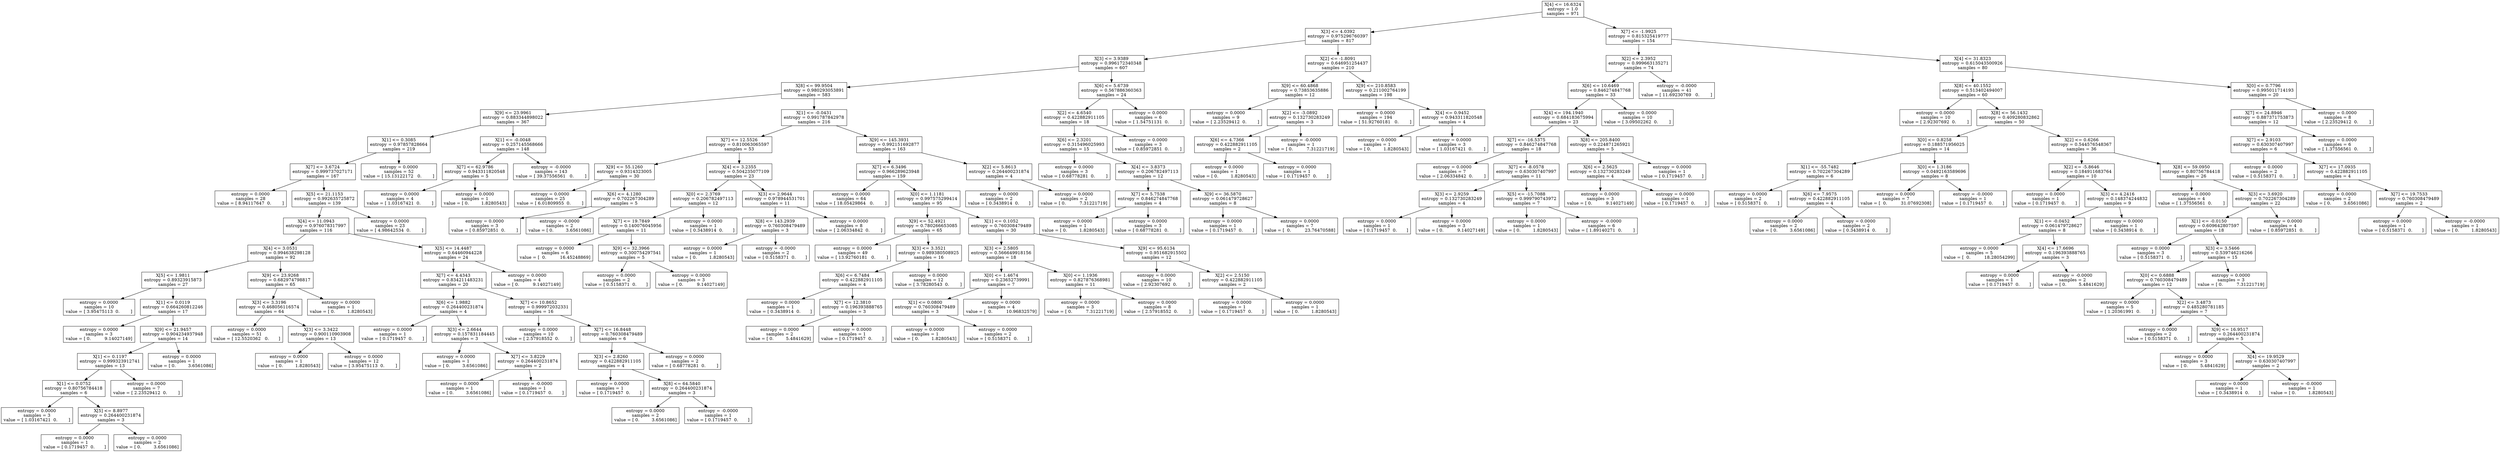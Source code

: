 digraph Tree {
0 [label="X[4] <= 16.6324\nentropy = 1.0\nsamples = 971", shape="box"] ;
1 [label="X[3] <= 4.0392\nentropy = 0.975296760397\nsamples = 817", shape="box"] ;
0 -> 1 ;
2 [label="X[3] <= 3.9389\nentropy = 0.996172340348\nsamples = 607", shape="box"] ;
1 -> 2 ;
3 [label="X[8] <= 99.9504\nentropy = 0.980293053891\nsamples = 583", shape="box"] ;
2 -> 3 ;
4 [label="X[9] <= 23.9961\nentropy = 0.883344898022\nsamples = 367", shape="box"] ;
3 -> 4 ;
5 [label="X[1] <= 0.3085\nentropy = 0.97857828664\nsamples = 219", shape="box"] ;
4 -> 5 ;
6 [label="X[7] <= 3.6724\nentropy = 0.999737027171\nsamples = 167", shape="box"] ;
5 -> 6 ;
7 [label="entropy = 0.0000\nsamples = 28\nvalue = [ 8.94117647  0.        ]", shape="box"] ;
6 -> 7 ;
8 [label="X[5] <= 21.1153\nentropy = 0.992635725872\nsamples = 139", shape="box"] ;
6 -> 8 ;
9 [label="X[4] <= 11.0943\nentropy = 0.976078317997\nsamples = 116", shape="box"] ;
8 -> 9 ;
10 [label="X[4] <= 3.0531\nentropy = 0.994638298128\nsamples = 92", shape="box"] ;
9 -> 10 ;
11 [label="X[5] <= 1.9811\nentropy = 0.89323915873\nsamples = 27", shape="box"] ;
10 -> 11 ;
12 [label="entropy = 0.0000\nsamples = 10\nvalue = [ 3.95475113  0.        ]", shape="box"] ;
11 -> 12 ;
13 [label="X[1] <= 0.0119\nentropy = 0.664260812246\nsamples = 17", shape="box"] ;
11 -> 13 ;
14 [label="entropy = 0.0000\nsamples = 3\nvalue = [ 0.          9.14027149]", shape="box"] ;
13 -> 14 ;
15 [label="X[9] <= 21.9457\nentropy = 0.904234937948\nsamples = 14", shape="box"] ;
13 -> 15 ;
16 [label="X[1] <= 0.1197\nentropy = 0.999323912741\nsamples = 13", shape="box"] ;
15 -> 16 ;
17 [label="X[1] <= 0.0752\nentropy = 0.80756784418\nsamples = 6", shape="box"] ;
16 -> 17 ;
18 [label="entropy = 0.0000\nsamples = 3\nvalue = [ 1.03167421  0.        ]", shape="box"] ;
17 -> 18 ;
19 [label="X[5] <= 8.8977\nentropy = 0.264400231874\nsamples = 3", shape="box"] ;
17 -> 19 ;
20 [label="entropy = 0.0000\nsamples = 1\nvalue = [ 0.1719457  0.       ]", shape="box"] ;
19 -> 20 ;
21 [label="entropy = 0.0000\nsamples = 2\nvalue = [ 0.         3.6561086]", shape="box"] ;
19 -> 21 ;
22 [label="entropy = 0.0000\nsamples = 7\nvalue = [ 2.23529412  0.        ]", shape="box"] ;
16 -> 22 ;
23 [label="entropy = 0.0000\nsamples = 1\nvalue = [ 0.         3.6561086]", shape="box"] ;
15 -> 23 ;
24 [label="X[9] <= 23.9268\nentropy = 0.682974798817\nsamples = 65", shape="box"] ;
10 -> 24 ;
25 [label="X[3] <= 3.3196\nentropy = 0.468056116574\nsamples = 64", shape="box"] ;
24 -> 25 ;
26 [label="entropy = 0.0000\nsamples = 51\nvalue = [ 12.5520362   0.       ]", shape="box"] ;
25 -> 26 ;
27 [label="X[3] <= 3.3422\nentropy = 0.900110903908\nsamples = 13", shape="box"] ;
25 -> 27 ;
28 [label="entropy = 0.0000\nsamples = 1\nvalue = [ 0.         1.8280543]", shape="box"] ;
27 -> 28 ;
29 [label="entropy = 0.0000\nsamples = 12\nvalue = [ 3.95475113  0.        ]", shape="box"] ;
27 -> 29 ;
30 [label="entropy = 0.0000\nsamples = 1\nvalue = [ 0.         1.8280543]", shape="box"] ;
24 -> 30 ;
31 [label="X[5] <= 14.4487\nentropy = 0.64460944228\nsamples = 24", shape="box"] ;
9 -> 31 ;
32 [label="X[7] <= 4.4343\nentropy = 0.834211483231\nsamples = 20", shape="box"] ;
31 -> 32 ;
33 [label="X[6] <= 1.9882\nentropy = 0.264400231874\nsamples = 4", shape="box"] ;
32 -> 33 ;
34 [label="entropy = 0.0000\nsamples = 1\nvalue = [ 0.1719457  0.       ]", shape="box"] ;
33 -> 34 ;
35 [label="X[3] <= 2.6644\nentropy = 0.157831184445\nsamples = 3", shape="box"] ;
33 -> 35 ;
36 [label="entropy = 0.0000\nsamples = 1\nvalue = [ 0.         3.6561086]", shape="box"] ;
35 -> 36 ;
37 [label="X[7] <= 3.8229\nentropy = 0.264400231874\nsamples = 2", shape="box"] ;
35 -> 37 ;
38 [label="entropy = 0.0000\nsamples = 1\nvalue = [ 0.         3.6561086]", shape="box"] ;
37 -> 38 ;
39 [label="entropy = -0.0000\nsamples = 1\nvalue = [ 0.1719457  0.       ]", shape="box"] ;
37 -> 39 ;
40 [label="X[7] <= 10.8652\nentropy = 0.999972032331\nsamples = 16", shape="box"] ;
32 -> 40 ;
41 [label="entropy = 0.0000\nsamples = 10\nvalue = [ 2.57918552  0.        ]", shape="box"] ;
40 -> 41 ;
42 [label="X[7] <= 16.8448\nentropy = 0.760308479489\nsamples = 6", shape="box"] ;
40 -> 42 ;
43 [label="X[3] <= 2.8260\nentropy = 0.422882911105\nsamples = 4", shape="box"] ;
42 -> 43 ;
44 [label="entropy = 0.0000\nsamples = 1\nvalue = [ 0.1719457  0.       ]", shape="box"] ;
43 -> 44 ;
45 [label="X[8] <= 64.5840\nentropy = 0.264400231874\nsamples = 3", shape="box"] ;
43 -> 45 ;
46 [label="entropy = 0.0000\nsamples = 2\nvalue = [ 0.         3.6561086]", shape="box"] ;
45 -> 46 ;
47 [label="entropy = -0.0000\nsamples = 1\nvalue = [ 0.1719457  0.       ]", shape="box"] ;
45 -> 47 ;
48 [label="entropy = 0.0000\nsamples = 2\nvalue = [ 0.68778281  0.        ]", shape="box"] ;
42 -> 48 ;
49 [label="entropy = 0.0000\nsamples = 4\nvalue = [ 0.          9.14027149]", shape="box"] ;
31 -> 49 ;
50 [label="entropy = 0.0000\nsamples = 23\nvalue = [ 4.98642534  0.        ]", shape="box"] ;
8 -> 50 ;
51 [label="entropy = 0.0000\nsamples = 52\nvalue = [ 15.13122172   0.        ]", shape="box"] ;
5 -> 51 ;
52 [label="X[1] <= -0.0048\nentropy = 0.257145568666\nsamples = 148", shape="box"] ;
4 -> 52 ;
53 [label="X[7] <= 62.9786\nentropy = 0.943311820548\nsamples = 5", shape="box"] ;
52 -> 53 ;
54 [label="entropy = 0.0000\nsamples = 4\nvalue = [ 1.03167421  0.        ]", shape="box"] ;
53 -> 54 ;
55 [label="entropy = 0.0000\nsamples = 1\nvalue = [ 0.         1.8280543]", shape="box"] ;
53 -> 55 ;
56 [label="entropy = -0.0000\nsamples = 143\nvalue = [ 39.37556561   0.        ]", shape="box"] ;
52 -> 56 ;
57 [label="X[1] <= -0.0431\nentropy = 0.991787842978\nsamples = 216", shape="box"] ;
3 -> 57 ;
58 [label="X[7] <= 12.5526\nentropy = 0.810063065597\nsamples = 53", shape="box"] ;
57 -> 58 ;
59 [label="X[9] <= 55.1260\nentropy = 0.9314323005\nsamples = 30", shape="box"] ;
58 -> 59 ;
60 [label="entropy = 0.0000\nsamples = 25\nvalue = [ 6.01809955  0.        ]", shape="box"] ;
59 -> 60 ;
61 [label="X[6] <= 4.1280\nentropy = 0.702267304289\nsamples = 5", shape="box"] ;
59 -> 61 ;
62 [label="entropy = 0.0000\nsamples = 3\nvalue = [ 0.85972851  0.        ]", shape="box"] ;
61 -> 62 ;
63 [label="entropy = -0.0000\nsamples = 2\nvalue = [ 0.         3.6561086]", shape="box"] ;
61 -> 63 ;
64 [label="X[4] <= 3.2355\nentropy = 0.504235077109\nsamples = 23", shape="box"] ;
58 -> 64 ;
65 [label="X[0] <= 2.3769\nentropy = 0.206782497113\nsamples = 12", shape="box"] ;
64 -> 65 ;
66 [label="X[7] <= 19.7849\nentropy = 0.140076045956\nsamples = 11", shape="box"] ;
65 -> 66 ;
67 [label="entropy = 0.0000\nsamples = 6\nvalue = [  0.          16.45248869]", shape="box"] ;
66 -> 67 ;
68 [label="X[9] <= 32.3966\nentropy = 0.300754297541\nsamples = 5", shape="box"] ;
66 -> 68 ;
69 [label="entropy = 0.0000\nsamples = 2\nvalue = [ 0.5158371  0.       ]", shape="box"] ;
68 -> 69 ;
70 [label="entropy = 0.0000\nsamples = 3\nvalue = [ 0.          9.14027149]", shape="box"] ;
68 -> 70 ;
71 [label="entropy = 0.0000\nsamples = 1\nvalue = [ 0.3438914  0.       ]", shape="box"] ;
65 -> 71 ;
72 [label="X[3] <= 2.9644\nentropy = 0.978944531701\nsamples = 11", shape="box"] ;
64 -> 72 ;
73 [label="X[8] <= 143.2939\nentropy = 0.760308479489\nsamples = 3", shape="box"] ;
72 -> 73 ;
74 [label="entropy = 0.0000\nsamples = 1\nvalue = [ 0.         1.8280543]", shape="box"] ;
73 -> 74 ;
75 [label="entropy = -0.0000\nsamples = 2\nvalue = [ 0.5158371  0.       ]", shape="box"] ;
73 -> 75 ;
76 [label="entropy = 0.0000\nsamples = 8\nvalue = [ 2.06334842  0.        ]", shape="box"] ;
72 -> 76 ;
77 [label="X[9] <= 145.3931\nentropy = 0.992151692877\nsamples = 163", shape="box"] ;
57 -> 77 ;
78 [label="X[7] <= 6.3496\nentropy = 0.966289623948\nsamples = 159", shape="box"] ;
77 -> 78 ;
79 [label="entropy = 0.0000\nsamples = 64\nvalue = [ 18.05429864   0.        ]", shape="box"] ;
78 -> 79 ;
80 [label="X[0] <= 1.1181\nentropy = 0.997575299414\nsamples = 95", shape="box"] ;
78 -> 80 ;
81 [label="X[9] <= 52.4921\nentropy = 0.780266653085\nsamples = 65", shape="box"] ;
80 -> 81 ;
82 [label="entropy = 0.0000\nsamples = 49\nvalue = [ 13.92760181   0.        ]", shape="box"] ;
81 -> 82 ;
83 [label="X[3] <= 3.3521\nentropy = 0.989380508925\nsamples = 16", shape="box"] ;
81 -> 83 ;
84 [label="X[6] <= 6.7484\nentropy = 0.422882911105\nsamples = 4", shape="box"] ;
83 -> 84 ;
85 [label="entropy = 0.0000\nsamples = 1\nvalue = [ 0.3438914  0.       ]", shape="box"] ;
84 -> 85 ;
86 [label="X[7] <= 12.3810\nentropy = 0.196393888765\nsamples = 3", shape="box"] ;
84 -> 86 ;
87 [label="entropy = 0.0000\nsamples = 2\nvalue = [ 0.         5.4841629]", shape="box"] ;
86 -> 87 ;
88 [label="entropy = 0.0000\nsamples = 1\nvalue = [ 0.1719457  0.       ]", shape="box"] ;
86 -> 88 ;
89 [label="entropy = 0.0000\nsamples = 12\nvalue = [ 3.78280543  0.        ]", shape="box"] ;
83 -> 89 ;
90 [label="X[1] <= 0.1052\nentropy = 0.760308479489\nsamples = 30", shape="box"] ;
80 -> 90 ;
91 [label="X[3] <= 2.5805\nentropy = 0.566649918156\nsamples = 18", shape="box"] ;
90 -> 91 ;
92 [label="X[0] <= 1.4674\nentropy = 0.23652739991\nsamples = 7", shape="box"] ;
91 -> 92 ;
93 [label="X[1] <= 0.0800\nentropy = 0.760308479489\nsamples = 3", shape="box"] ;
92 -> 93 ;
94 [label="entropy = 0.0000\nsamples = 1\nvalue = [ 0.         1.8280543]", shape="box"] ;
93 -> 94 ;
95 [label="entropy = 0.0000\nsamples = 2\nvalue = [ 0.5158371  0.       ]", shape="box"] ;
93 -> 95 ;
96 [label="entropy = 0.0000\nsamples = 4\nvalue = [  0.          10.96832579]", shape="box"] ;
92 -> 96 ;
97 [label="X[0] <= 1.1936\nentropy = 0.827876368981\nsamples = 11", shape="box"] ;
91 -> 97 ;
98 [label="entropy = 0.0000\nsamples = 3\nvalue = [ 0.          7.31221719]", shape="box"] ;
97 -> 98 ;
99 [label="entropy = 0.0000\nsamples = 8\nvalue = [ 2.57918552  0.        ]", shape="box"] ;
97 -> 99 ;
100 [label="X[9] <= 95.6134\nentropy = 0.951682915502\nsamples = 12", shape="box"] ;
90 -> 100 ;
101 [label="entropy = 0.0000\nsamples = 10\nvalue = [ 2.92307692  0.        ]", shape="box"] ;
100 -> 101 ;
102 [label="X[2] <= 2.5150\nentropy = 0.422882911105\nsamples = 2", shape="box"] ;
100 -> 102 ;
103 [label="entropy = 0.0000\nsamples = 1\nvalue = [ 0.1719457  0.       ]", shape="box"] ;
102 -> 103 ;
104 [label="entropy = 0.0000\nsamples = 1\nvalue = [ 0.         1.8280543]", shape="box"] ;
102 -> 104 ;
105 [label="X[2] <= 5.8613\nentropy = 0.264400231874\nsamples = 4", shape="box"] ;
77 -> 105 ;
106 [label="entropy = 0.0000\nsamples = 2\nvalue = [ 0.3438914  0.       ]", shape="box"] ;
105 -> 106 ;
107 [label="entropy = 0.0000\nsamples = 2\nvalue = [ 0.          7.31221719]", shape="box"] ;
105 -> 107 ;
108 [label="X[6] <= 5.6739\nentropy = 0.567886360363\nsamples = 24", shape="box"] ;
2 -> 108 ;
109 [label="X[2] <= 4.6540\nentropy = 0.422882911105\nsamples = 18", shape="box"] ;
108 -> 109 ;
110 [label="X[6] <= 2.3201\nentropy = 0.315496025993\nsamples = 15", shape="box"] ;
109 -> 110 ;
111 [label="entropy = 0.0000\nsamples = 3\nvalue = [ 0.68778281  0.        ]", shape="box"] ;
110 -> 111 ;
112 [label="X[4] <= 3.8373\nentropy = 0.206782497113\nsamples = 12", shape="box"] ;
110 -> 112 ;
113 [label="X[7] <= 5.7538\nentropy = 0.846274847768\nsamples = 4", shape="box"] ;
112 -> 113 ;
114 [label="entropy = 0.0000\nsamples = 1\nvalue = [ 0.         1.8280543]", shape="box"] ;
113 -> 114 ;
115 [label="entropy = 0.0000\nsamples = 3\nvalue = [ 0.68778281  0.        ]", shape="box"] ;
113 -> 115 ;
116 [label="X[9] <= 36.5870\nentropy = 0.061479728627\nsamples = 8", shape="box"] ;
112 -> 116 ;
117 [label="entropy = 0.0000\nsamples = 1\nvalue = [ 0.1719457  0.       ]", shape="box"] ;
116 -> 117 ;
118 [label="entropy = 0.0000\nsamples = 7\nvalue = [  0.          23.76470588]", shape="box"] ;
116 -> 118 ;
119 [label="entropy = 0.0000\nsamples = 3\nvalue = [ 0.85972851  0.        ]", shape="box"] ;
109 -> 119 ;
120 [label="entropy = 0.0000\nsamples = 6\nvalue = [ 1.54751131  0.        ]", shape="box"] ;
108 -> 120 ;
121 [label="X[2] <= -1.8091\nentropy = 0.646951254437\nsamples = 210", shape="box"] ;
1 -> 121 ;
122 [label="X[9] <= 60.4868\nentropy = 0.73853635886\nsamples = 12", shape="box"] ;
121 -> 122 ;
123 [label="entropy = 0.0000\nsamples = 9\nvalue = [ 2.23529412  0.        ]", shape="box"] ;
122 -> 123 ;
124 [label="X[2] <= -3.0892\nentropy = 0.132730283249\nsamples = 3", shape="box"] ;
122 -> 124 ;
125 [label="X[6] <= 4.7366\nentropy = 0.422882911105\nsamples = 2", shape="box"] ;
124 -> 125 ;
126 [label="entropy = 0.0000\nsamples = 1\nvalue = [ 0.         1.8280543]", shape="box"] ;
125 -> 126 ;
127 [label="entropy = 0.0000\nsamples = 1\nvalue = [ 0.1719457  0.       ]", shape="box"] ;
125 -> 127 ;
128 [label="entropy = -0.0000\nsamples = 1\nvalue = [ 0.          7.31221719]", shape="box"] ;
124 -> 128 ;
129 [label="X[9] <= 210.8583\nentropy = 0.211002764199\nsamples = 198", shape="box"] ;
121 -> 129 ;
130 [label="entropy = 0.0000\nsamples = 194\nvalue = [ 51.92760181   0.        ]", shape="box"] ;
129 -> 130 ;
131 [label="X[4] <= 0.9452\nentropy = 0.943311820548\nsamples = 4", shape="box"] ;
129 -> 131 ;
132 [label="entropy = 0.0000\nsamples = 1\nvalue = [ 0.         1.8280543]", shape="box"] ;
131 -> 132 ;
133 [label="entropy = 0.0000\nsamples = 3\nvalue = [ 1.03167421  0.        ]", shape="box"] ;
131 -> 133 ;
134 [label="X[7] <= -1.9925\nentropy = 0.815325419777\nsamples = 154", shape="box"] ;
0 -> 134 ;
135 [label="X[2] <= 2.3952\nentropy = 0.999663135271\nsamples = 74", shape="box"] ;
134 -> 135 ;
136 [label="X[6] <= 10.6469\nentropy = 0.846274847768\nsamples = 33", shape="box"] ;
135 -> 136 ;
137 [label="X[4] <= 194.1940\nentropy = 0.684183675994\nsamples = 23", shape="box"] ;
136 -> 137 ;
138 [label="X[7] <= -16.5375\nentropy = 0.846274847768\nsamples = 18", shape="box"] ;
137 -> 138 ;
139 [label="entropy = 0.0000\nsamples = 7\nvalue = [ 2.06334842  0.        ]", shape="box"] ;
138 -> 139 ;
140 [label="X[7] <= -8.0578\nentropy = 0.630307407997\nsamples = 11", shape="box"] ;
138 -> 140 ;
141 [label="X[3] <= 2.9259\nentropy = 0.132730283249\nsamples = 4", shape="box"] ;
140 -> 141 ;
142 [label="entropy = 0.0000\nsamples = 1\nvalue = [ 0.1719457  0.       ]", shape="box"] ;
141 -> 142 ;
143 [label="entropy = 0.0000\nsamples = 3\nvalue = [ 0.          9.14027149]", shape="box"] ;
141 -> 143 ;
144 [label="X[5] <= -15.7088\nentropy = 0.999790743972\nsamples = 7", shape="box"] ;
140 -> 144 ;
145 [label="entropy = 0.0000\nsamples = 1\nvalue = [ 0.         1.8280543]", shape="box"] ;
144 -> 145 ;
146 [label="entropy = -0.0000\nsamples = 6\nvalue = [ 1.89140271  0.        ]", shape="box"] ;
144 -> 146 ;
147 [label="X[8] <= 205.8400\nentropy = 0.224871265921\nsamples = 5", shape="box"] ;
137 -> 147 ;
148 [label="X[6] <= 2.5625\nentropy = 0.132730283249\nsamples = 4", shape="box"] ;
147 -> 148 ;
149 [label="entropy = 0.0000\nsamples = 3\nvalue = [ 0.          9.14027149]", shape="box"] ;
148 -> 149 ;
150 [label="entropy = 0.0000\nsamples = 1\nvalue = [ 0.1719457  0.       ]", shape="box"] ;
148 -> 150 ;
151 [label="entropy = 0.0000\nsamples = 1\nvalue = [ 0.1719457  0.       ]", shape="box"] ;
147 -> 151 ;
152 [label="entropy = 0.0000\nsamples = 10\nvalue = [ 3.09502262  0.        ]", shape="box"] ;
136 -> 152 ;
153 [label="entropy = -0.0000\nsamples = 41\nvalue = [ 11.69230769   0.        ]", shape="box"] ;
135 -> 153 ;
154 [label="X[4] <= 31.8323\nentropy = 0.615043500926\nsamples = 80", shape="box"] ;
134 -> 154 ;
155 [label="X[8] <= 40.1552\nentropy = 0.513402494007\nsamples = 60", shape="box"] ;
154 -> 155 ;
156 [label="entropy = 0.0000\nsamples = 10\nvalue = [ 2.92307692  0.        ]", shape="box"] ;
155 -> 156 ;
157 [label="X[8] <= 56.1432\nentropy = 0.409280832862\nsamples = 50", shape="box"] ;
155 -> 157 ;
158 [label="X[0] <= 0.8258\nentropy = 0.188571956025\nsamples = 14", shape="box"] ;
157 -> 158 ;
159 [label="X[1] <= -55.7482\nentropy = 0.702267304289\nsamples = 6", shape="box"] ;
158 -> 159 ;
160 [label="entropy = 0.0000\nsamples = 2\nvalue = [ 0.5158371  0.       ]", shape="box"] ;
159 -> 160 ;
161 [label="X[6] <= 7.9575\nentropy = 0.422882911105\nsamples = 4", shape="box"] ;
159 -> 161 ;
162 [label="entropy = 0.0000\nsamples = 2\nvalue = [ 0.         3.6561086]", shape="box"] ;
161 -> 162 ;
163 [label="entropy = 0.0000\nsamples = 2\nvalue = [ 0.3438914  0.       ]", shape="box"] ;
161 -> 163 ;
164 [label="X[0] <= 1.3186\nentropy = 0.0492163589696\nsamples = 8", shape="box"] ;
158 -> 164 ;
165 [label="entropy = 0.0000\nsamples = 7\nvalue = [  0.          31.07692308]", shape="box"] ;
164 -> 165 ;
166 [label="entropy = -0.0000\nsamples = 1\nvalue = [ 0.1719457  0.       ]", shape="box"] ;
164 -> 166 ;
167 [label="X[2] <= 0.6266\nentropy = 0.544576548367\nsamples = 36", shape="box"] ;
157 -> 167 ;
168 [label="X[2] <= -5.8646\nentropy = 0.184911683764\nsamples = 10", shape="box"] ;
167 -> 168 ;
169 [label="entropy = 0.0000\nsamples = 1\nvalue = [ 0.1719457  0.       ]", shape="box"] ;
168 -> 169 ;
170 [label="X[3] <= 4.2416\nentropy = 0.148374244832\nsamples = 9", shape="box"] ;
168 -> 170 ;
171 [label="X[1] <= -0.0452\nentropy = 0.061479728627\nsamples = 8", shape="box"] ;
170 -> 171 ;
172 [label="entropy = 0.0000\nsamples = 5\nvalue = [  0.          18.28054299]", shape="box"] ;
171 -> 172 ;
173 [label="X[4] <= 17.6696\nentropy = 0.196393888765\nsamples = 3", shape="box"] ;
171 -> 173 ;
174 [label="entropy = 0.0000\nsamples = 1\nvalue = [ 0.1719457  0.       ]", shape="box"] ;
173 -> 174 ;
175 [label="entropy = -0.0000\nsamples = 2\nvalue = [ 0.         5.4841629]", shape="box"] ;
173 -> 175 ;
176 [label="entropy = 0.0000\nsamples = 1\nvalue = [ 0.3438914  0.       ]", shape="box"] ;
170 -> 176 ;
177 [label="X[8] <= 59.0950\nentropy = 0.80756784418\nsamples = 26", shape="box"] ;
167 -> 177 ;
178 [label="entropy = 0.0000\nsamples = 4\nvalue = [ 1.37556561  0.        ]", shape="box"] ;
177 -> 178 ;
179 [label="X[3] <= 3.6920\nentropy = 0.702267304289\nsamples = 22", shape="box"] ;
177 -> 179 ;
180 [label="X[1] <= -0.0150\nentropy = 0.609642807597\nsamples = 18", shape="box"] ;
179 -> 180 ;
181 [label="entropy = 0.0000\nsamples = 3\nvalue = [ 0.5158371  0.       ]", shape="box"] ;
180 -> 181 ;
182 [label="X[3] <= 3.5466\nentropy = 0.539746216266\nsamples = 15", shape="box"] ;
180 -> 182 ;
183 [label="X[0] <= 0.6888\nentropy = 0.760308479489\nsamples = 12", shape="box"] ;
182 -> 183 ;
184 [label="entropy = 0.0000\nsamples = 5\nvalue = [ 1.20361991  0.        ]", shape="box"] ;
183 -> 184 ;
185 [label="X[2] <= 3.4873\nentropy = 0.485280781185\nsamples = 7", shape="box"] ;
183 -> 185 ;
186 [label="entropy = 0.0000\nsamples = 2\nvalue = [ 0.5158371  0.       ]", shape="box"] ;
185 -> 186 ;
187 [label="X[9] <= 16.9517\nentropy = 0.264400231874\nsamples = 5", shape="box"] ;
185 -> 187 ;
188 [label="entropy = 0.0000\nsamples = 3\nvalue = [ 0.         5.4841629]", shape="box"] ;
187 -> 188 ;
189 [label="X[4] <= 19.9529\nentropy = 0.630307407997\nsamples = 2", shape="box"] ;
187 -> 189 ;
190 [label="entropy = 0.0000\nsamples = 1\nvalue = [ 0.3438914  0.       ]", shape="box"] ;
189 -> 190 ;
191 [label="entropy = -0.0000\nsamples = 1\nvalue = [ 0.         1.8280543]", shape="box"] ;
189 -> 191 ;
192 [label="entropy = 0.0000\nsamples = 3\nvalue = [ 0.          7.31221719]", shape="box"] ;
182 -> 192 ;
193 [label="entropy = 0.0000\nsamples = 4\nvalue = [ 0.85972851  0.        ]", shape="box"] ;
179 -> 193 ;
194 [label="X[0] <= 0.7796\nentropy = 0.995011714193\nsamples = 20", shape="box"] ;
154 -> 194 ;
195 [label="X[7] <= 24.8946\nentropy = 0.887371753873\nsamples = 12", shape="box"] ;
194 -> 195 ;
196 [label="X[7] <= 2.9103\nentropy = 0.630307407997\nsamples = 6", shape="box"] ;
195 -> 196 ;
197 [label="entropy = 0.0000\nsamples = 2\nvalue = [ 0.5158371  0.       ]", shape="box"] ;
196 -> 197 ;
198 [label="X[7] <= 17.0935\nentropy = 0.422882911105\nsamples = 4", shape="box"] ;
196 -> 198 ;
199 [label="entropy = 0.0000\nsamples = 2\nvalue = [ 0.         3.6561086]", shape="box"] ;
198 -> 199 ;
200 [label="X[7] <= 19.7533\nentropy = 0.760308479489\nsamples = 2", shape="box"] ;
198 -> 200 ;
201 [label="entropy = 0.0000\nsamples = 1\nvalue = [ 0.5158371  0.       ]", shape="box"] ;
200 -> 201 ;
202 [label="entropy = -0.0000\nsamples = 1\nvalue = [ 0.         1.8280543]", shape="box"] ;
200 -> 202 ;
203 [label="entropy = 0.0000\nsamples = 6\nvalue = [ 1.37556561  0.        ]", shape="box"] ;
195 -> 203 ;
204 [label="entropy = 0.0000\nsamples = 8\nvalue = [ 2.23529412  0.        ]", shape="box"] ;
194 -> 204 ;
}